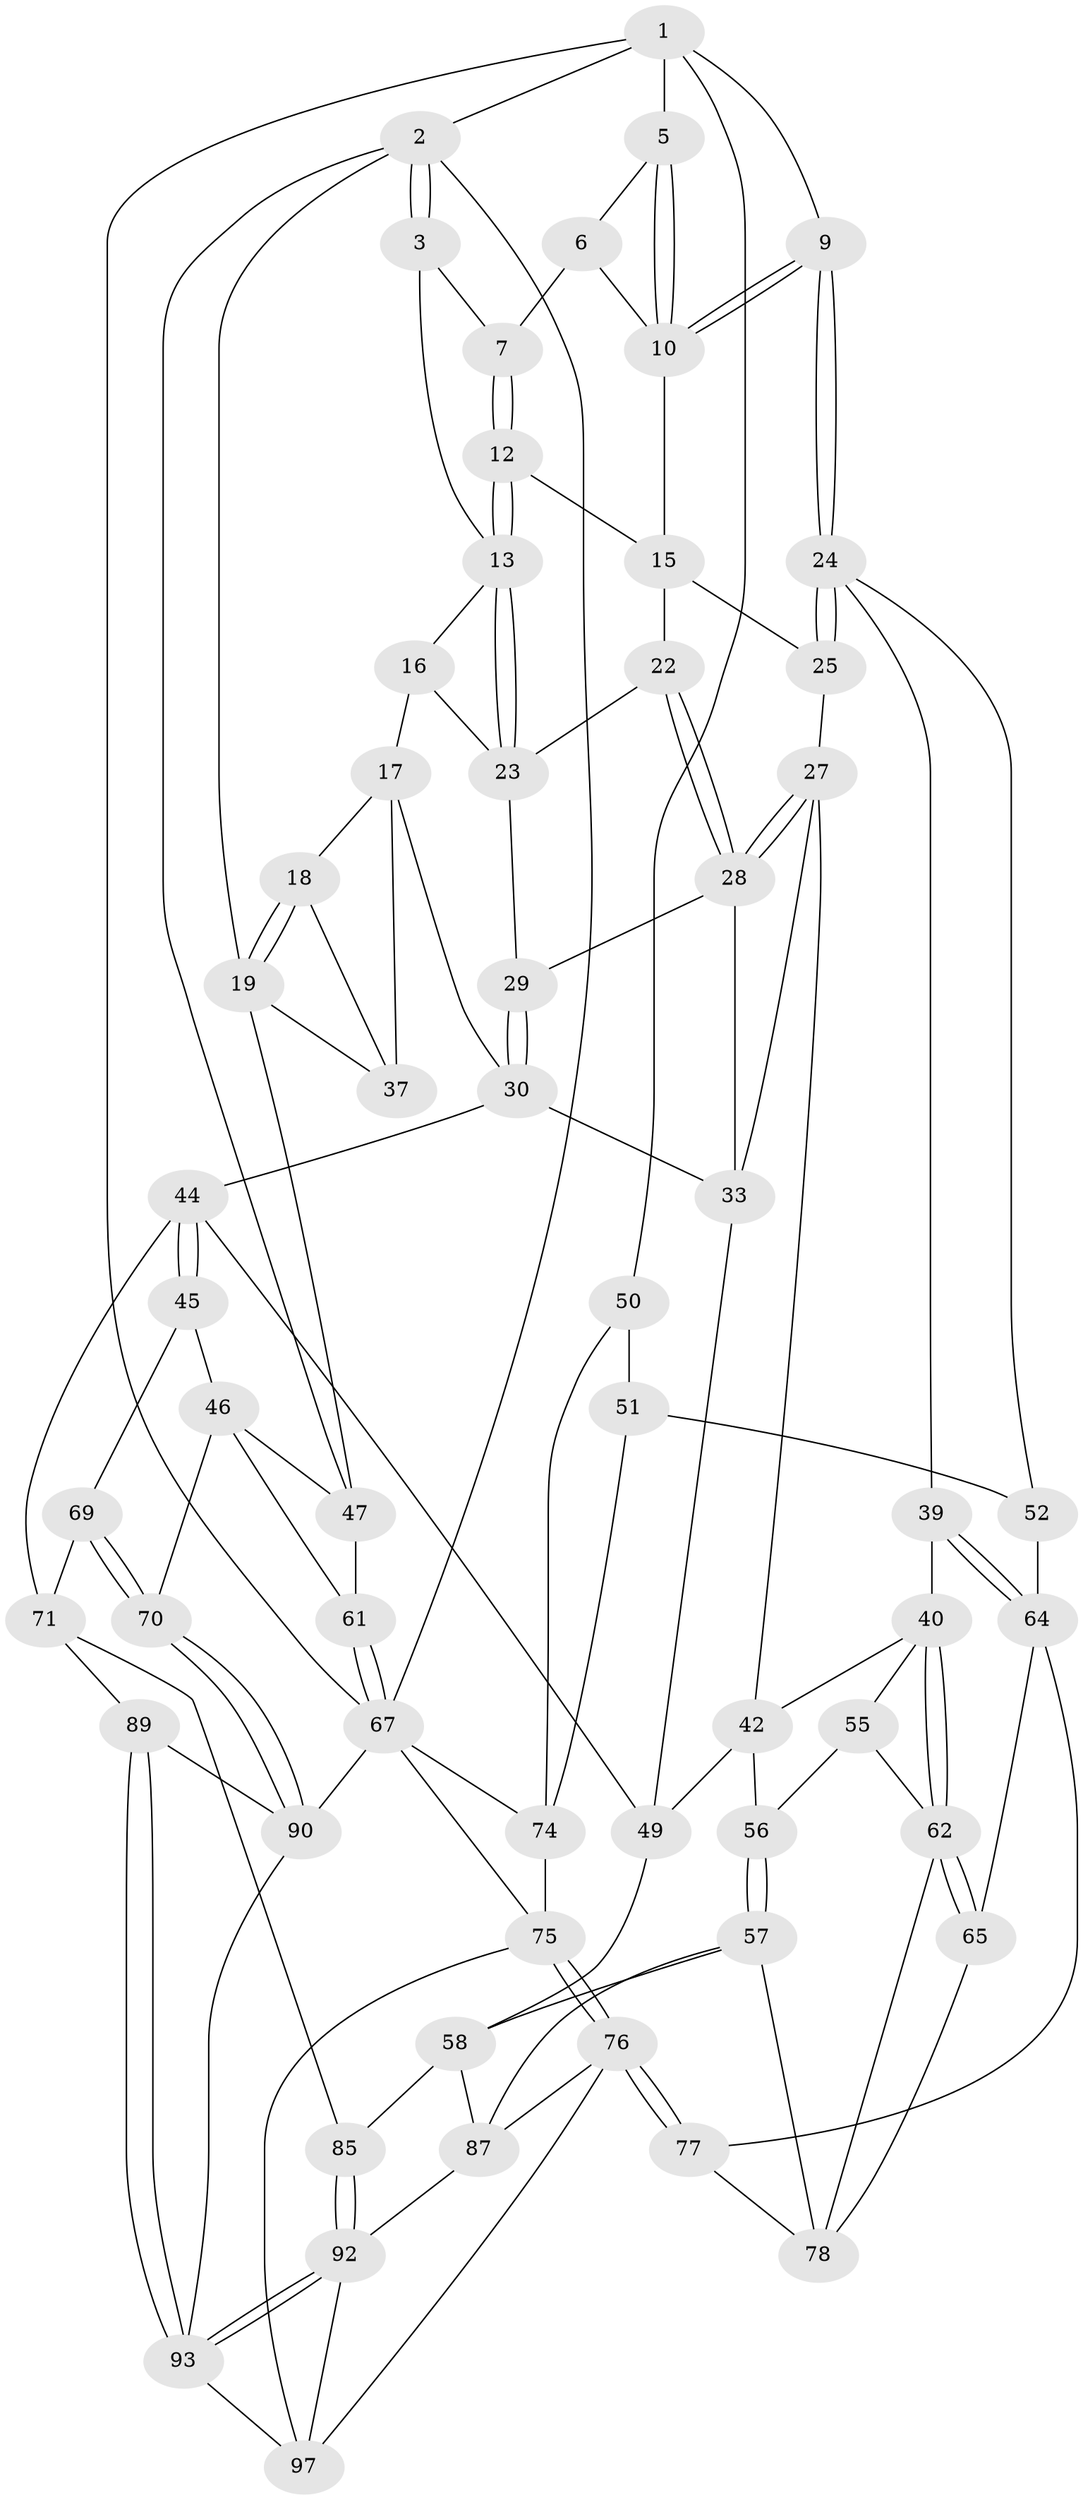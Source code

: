 // original degree distribution, {3: 0.020202020202020204, 5: 0.5050505050505051, 4: 0.25252525252525254, 6: 0.2222222222222222}
// Generated by graph-tools (version 1.1) at 2025/42/03/06/25 10:42:31]
// undirected, 60 vertices, 134 edges
graph export_dot {
graph [start="1"]
  node [color=gray90,style=filled];
  1 [pos="+0.8210469084339358+0",super="+8"];
  2 [pos="+0+0",super="+20"];
  3 [pos="+0+0",super="+4"];
  5 [pos="+0.7862822781765202+0"];
  6 [pos="+0.48803786910809843+0.07317085217318799"];
  7 [pos="+0.3849423273140371+0.03539453087431532"];
  9 [pos="+0.7678330584703782+0.23769495720895345"];
  10 [pos="+0.7391760390741822+0.16793262845763512",super="+11"];
  12 [pos="+0.3798389948525532+0.11605834357358086"];
  13 [pos="+0.31739922741462356+0.24416578616044693",super="+14"];
  15 [pos="+0.5001917906563079+0.21648610789865388",super="+21"];
  16 [pos="+0.16960276966763052+0.29146313820314723"];
  17 [pos="+0.15347880813607404+0.3036537434667204",super="+31"];
  18 [pos="+0+0.31786036791635686"];
  19 [pos="+0+0.300843594108021",super="+43"];
  22 [pos="+0.4235664880739927+0.2987177502433095"];
  23 [pos="+0.31356405837058177+0.2792445774031549",super="+26"];
  24 [pos="+0.7258658483420241+0.36914016315188675",super="+38"];
  25 [pos="+0.5261048266487629+0.34744594713743265"];
  27 [pos="+0.4556524911119878+0.4309083842185783",super="+36"];
  28 [pos="+0.4339876487962733+0.413192664176529",super="+32"];
  29 [pos="+0.30803027531882393+0.33984256782656097"];
  30 [pos="+0.22775099356339473+0.45407723384406523",super="+35"];
  33 [pos="+0.357964957850408+0.4878365707655598",super="+34"];
  37 [pos="+0.15706402056122848+0.4430841512211186"];
  39 [pos="+0.6045591744350367+0.5301323608782089"];
  40 [pos="+0.5954523224356522+0.5314954841642627",super="+41"];
  42 [pos="+0.5001591807660243+0.5188161577597291",super="+48"];
  44 [pos="+0.24204533501907669+0.5990344753839979",super="+54"];
  45 [pos="+0.1288128409093147+0.5828357861654868",super="+68"];
  46 [pos="+0.10604575687499285+0.5620026358637183",super="+60"];
  47 [pos="+0.10382432409081166+0.5588260040670047",super="+59"];
  49 [pos="+0.3690671021785842+0.5353638425561017",super="+53"];
  50 [pos="+1+0.49167274268752464",super="+80"];
  51 [pos="+0.7763889783164459+0.485399212287201",super="+73"];
  52 [pos="+0.7509407274533265+0.4690410001221871"];
  55 [pos="+0.47055516441624357+0.636435282986065"];
  56 [pos="+0.39053051026279795+0.6271428828470318"];
  57 [pos="+0.3837938194626011+0.6344272198611205",super="+79"];
  58 [pos="+0.31364120028509873+0.6521185685261743",super="+84"];
  61 [pos="+0+0.6875264573405616"];
  62 [pos="+0.5077052781757374+0.6604937835673078",super="+63"];
  64 [pos="+0.605458928858227+0.624309253054681",super="+66"];
  65 [pos="+0.5876186374548689+0.6951997366053925"];
  67 [pos="+0+1",super="+81"];
  69 [pos="+0.060303220813726154+0.7254046959584837",super="+72"];
  70 [pos="+0.04650730102162401+0.7414557436746996"];
  71 [pos="+0.1937018135368945+0.7004449612660526",super="+86"];
  74 [pos="+0.8633110882265451+0.6812348098665649",super="+82"];
  75 [pos="+0.7144459911955298+0.8918884017373123",super="+99"];
  76 [pos="+0.7037561193861269+0.8820219880133982",super="+91"];
  77 [pos="+0.6994241118851464+0.8690399775486307"];
  78 [pos="+0.47544184176254295+0.7257779518414454",super="+83"];
  85 [pos="+0.2710684635243332+0.7713380945787588"];
  87 [pos="+0.44011286562465635+0.7972483981877816",super="+88"];
  89 [pos="+0.12784627165135418+0.7825158478633327"];
  90 [pos="+0.057956399184420034+0.7529297572674899",super="+95"];
  92 [pos="+0.2623184191497239+0.852633644224477",super="+94"];
  93 [pos="+0.19696559905224337+0.9471869497587337",super="+96"];
  97 [pos="+0.3335301181477147+1",super="+98"];
  1 -- 2;
  1 -- 5;
  1 -- 50;
  1 -- 67;
  1 -- 9;
  2 -- 3;
  2 -- 3;
  2 -- 67;
  2 -- 19;
  2 -- 47;
  3 -- 13;
  3 -- 7;
  5 -- 6;
  5 -- 10;
  5 -- 10;
  6 -- 7;
  6 -- 10;
  7 -- 12;
  7 -- 12;
  9 -- 10;
  9 -- 10;
  9 -- 24;
  9 -- 24;
  10 -- 15;
  12 -- 13;
  12 -- 13;
  12 -- 15;
  13 -- 23;
  13 -- 23;
  13 -- 16;
  15 -- 25;
  15 -- 22;
  16 -- 17;
  16 -- 23;
  17 -- 18;
  17 -- 37;
  17 -- 30;
  18 -- 19;
  18 -- 19;
  18 -- 37;
  19 -- 37;
  19 -- 47;
  22 -- 23;
  22 -- 28;
  22 -- 28;
  23 -- 29;
  24 -- 25;
  24 -- 25;
  24 -- 52;
  24 -- 39;
  25 -- 27;
  27 -- 28;
  27 -- 28;
  27 -- 33;
  27 -- 42;
  28 -- 33;
  28 -- 29;
  29 -- 30;
  29 -- 30;
  30 -- 33;
  30 -- 44;
  33 -- 49;
  39 -- 40;
  39 -- 64;
  39 -- 64;
  40 -- 62;
  40 -- 62;
  40 -- 42;
  40 -- 55;
  42 -- 56;
  42 -- 49;
  44 -- 45;
  44 -- 45;
  44 -- 49;
  44 -- 71;
  45 -- 46;
  45 -- 69 [weight=2];
  46 -- 47;
  46 -- 70;
  46 -- 61;
  47 -- 61;
  49 -- 58;
  50 -- 51 [weight=2];
  50 -- 74;
  51 -- 52;
  51 -- 74;
  52 -- 64;
  55 -- 56;
  55 -- 62;
  56 -- 57;
  56 -- 57;
  57 -- 58;
  57 -- 78;
  57 -- 87;
  58 -- 85;
  58 -- 87;
  61 -- 67;
  61 -- 67;
  62 -- 65;
  62 -- 65;
  62 -- 78;
  64 -- 65;
  64 -- 77;
  65 -- 78;
  67 -- 74;
  67 -- 90;
  67 -- 75;
  69 -- 70;
  69 -- 70;
  69 -- 71;
  70 -- 90;
  70 -- 90;
  71 -- 89;
  71 -- 85;
  74 -- 75;
  75 -- 76;
  75 -- 76;
  75 -- 97;
  76 -- 77;
  76 -- 77;
  76 -- 97;
  76 -- 87;
  77 -- 78;
  85 -- 92;
  85 -- 92;
  87 -- 92;
  89 -- 90;
  89 -- 93;
  89 -- 93;
  90 -- 93;
  92 -- 93;
  92 -- 93;
  92 -- 97;
  93 -- 97;
}
